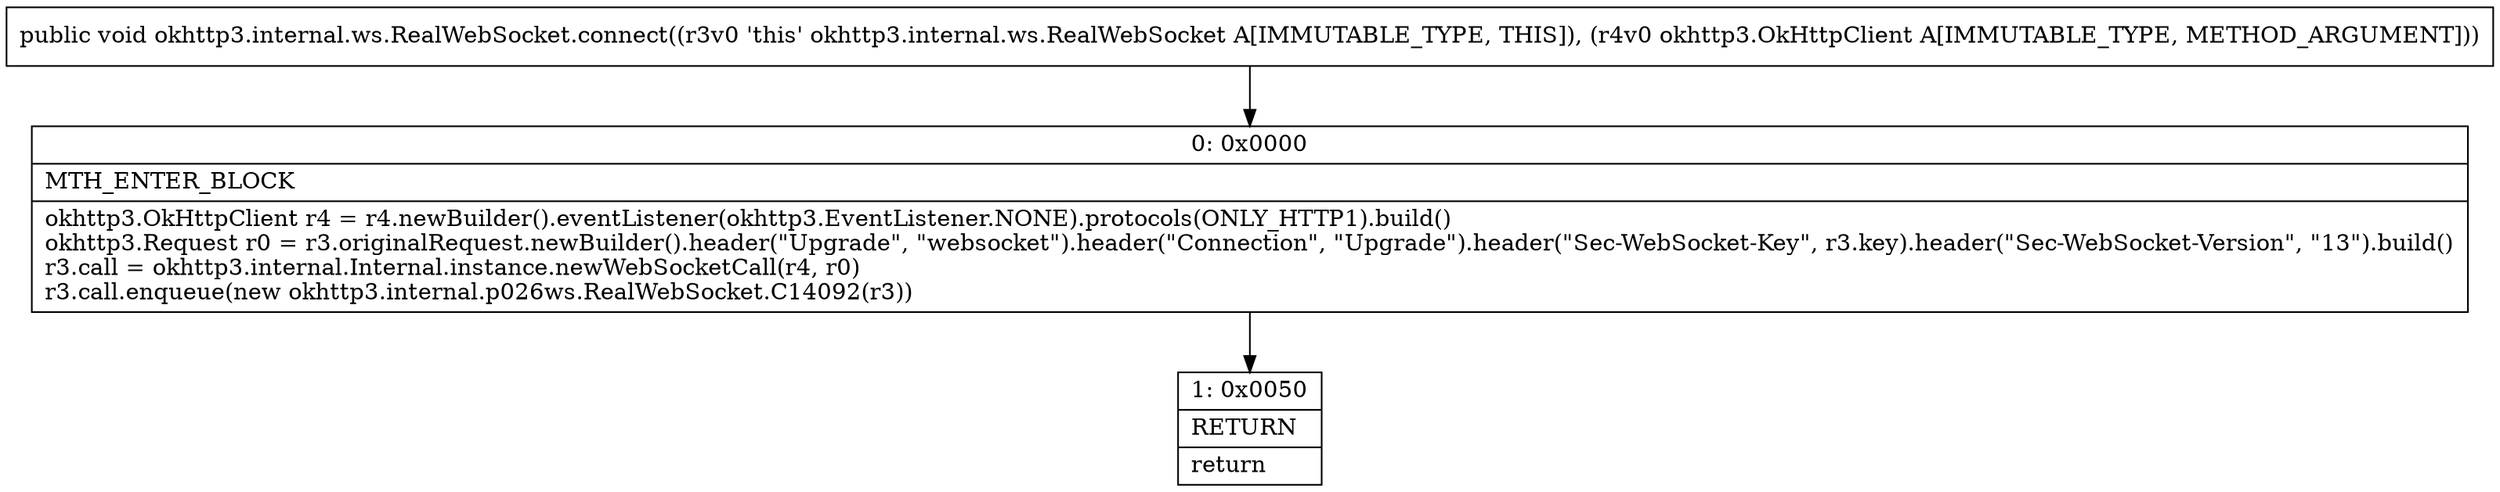 digraph "CFG forokhttp3.internal.ws.RealWebSocket.connect(Lokhttp3\/OkHttpClient;)V" {
Node_0 [shape=record,label="{0\:\ 0x0000|MTH_ENTER_BLOCK\l|okhttp3.OkHttpClient r4 = r4.newBuilder().eventListener(okhttp3.EventListener.NONE).protocols(ONLY_HTTP1).build()\lokhttp3.Request r0 = r3.originalRequest.newBuilder().header(\"Upgrade\", \"websocket\").header(\"Connection\", \"Upgrade\").header(\"Sec\-WebSocket\-Key\", r3.key).header(\"Sec\-WebSocket\-Version\", \"13\").build()\lr3.call = okhttp3.internal.Internal.instance.newWebSocketCall(r4, r0)\lr3.call.enqueue(new okhttp3.internal.p026ws.RealWebSocket.C14092(r3))\l}"];
Node_1 [shape=record,label="{1\:\ 0x0050|RETURN\l|return\l}"];
MethodNode[shape=record,label="{public void okhttp3.internal.ws.RealWebSocket.connect((r3v0 'this' okhttp3.internal.ws.RealWebSocket A[IMMUTABLE_TYPE, THIS]), (r4v0 okhttp3.OkHttpClient A[IMMUTABLE_TYPE, METHOD_ARGUMENT])) }"];
MethodNode -> Node_0;
Node_0 -> Node_1;
}

